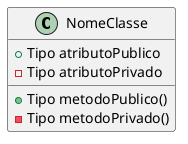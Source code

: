 @startuml Exemplo Diagrama

'Classes

class NomeClasse{
   +Tipo atributoPublico
   -Tipo atributoPrivado

   +Tipo metodoPublico()
   -Tipo metodoPrivado()
}

'Associações


@enduml